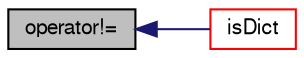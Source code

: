 digraph "operator!="
{
  bgcolor="transparent";
  edge [fontname="FreeSans",fontsize="10",labelfontname="FreeSans",labelfontsize="10"];
  node [fontname="FreeSans",fontsize="10",shape=record];
  rankdir="LR";
  Node37004 [label="operator!=",height=0.2,width=0.4,color="black", fillcolor="grey75", style="filled", fontcolor="black"];
  Node37004 -> Node37005 [dir="back",color="midnightblue",fontsize="10",style="solid",fontname="FreeSans"];
  Node37005 [label="isDict",height=0.2,width=0.4,color="red",URL="$a26022.html#a33b200039e283c4ad4ad9a4756ffafd1",tooltip="Return true if this entry is a dictionary. "];
}
